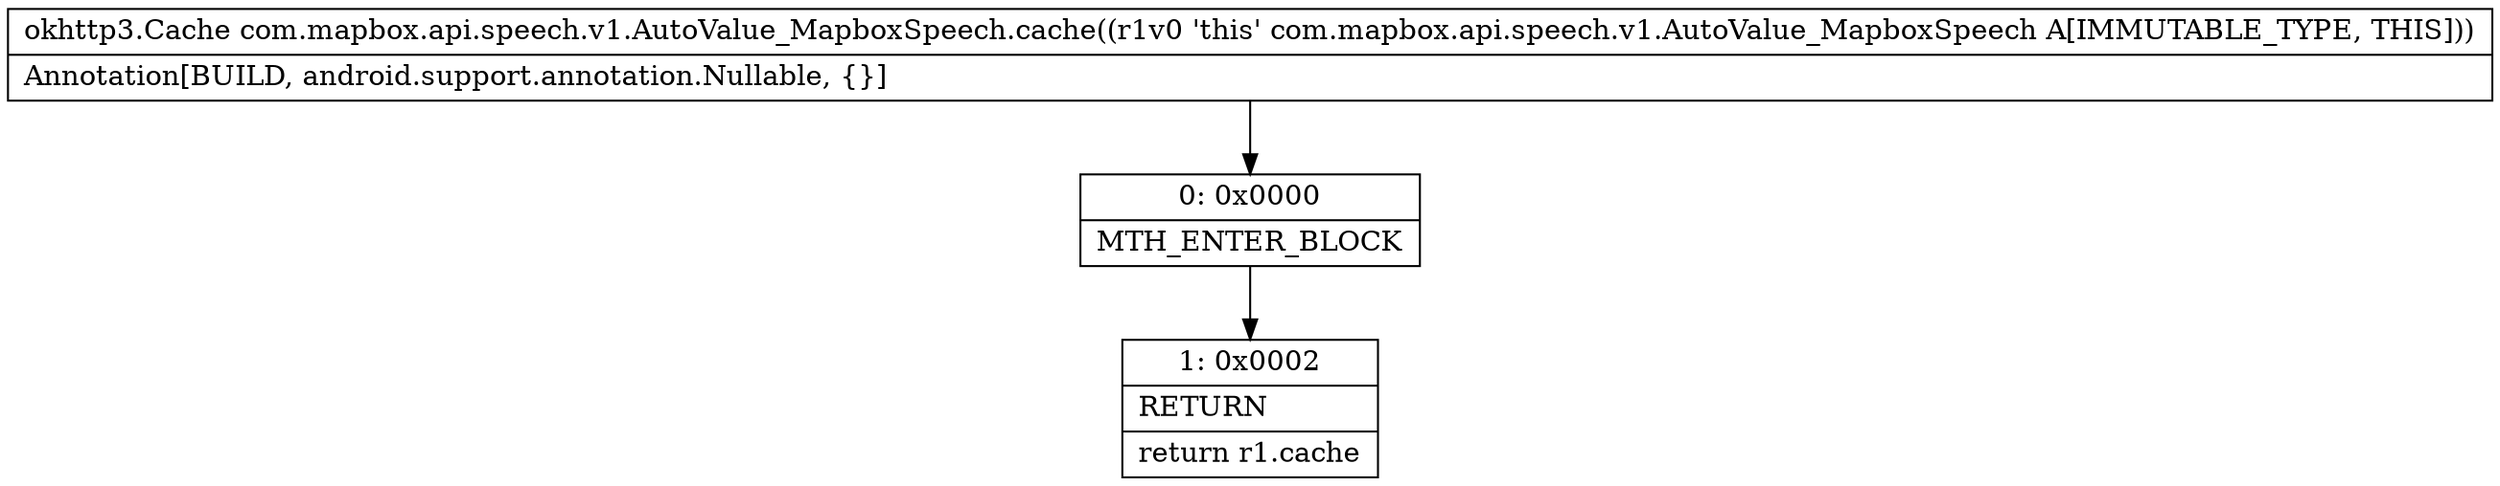 digraph "CFG forcom.mapbox.api.speech.v1.AutoValue_MapboxSpeech.cache()Lokhttp3\/Cache;" {
Node_0 [shape=record,label="{0\:\ 0x0000|MTH_ENTER_BLOCK\l}"];
Node_1 [shape=record,label="{1\:\ 0x0002|RETURN\l|return r1.cache\l}"];
MethodNode[shape=record,label="{okhttp3.Cache com.mapbox.api.speech.v1.AutoValue_MapboxSpeech.cache((r1v0 'this' com.mapbox.api.speech.v1.AutoValue_MapboxSpeech A[IMMUTABLE_TYPE, THIS]))  | Annotation[BUILD, android.support.annotation.Nullable, \{\}]\l}"];
MethodNode -> Node_0;
Node_0 -> Node_1;
}

